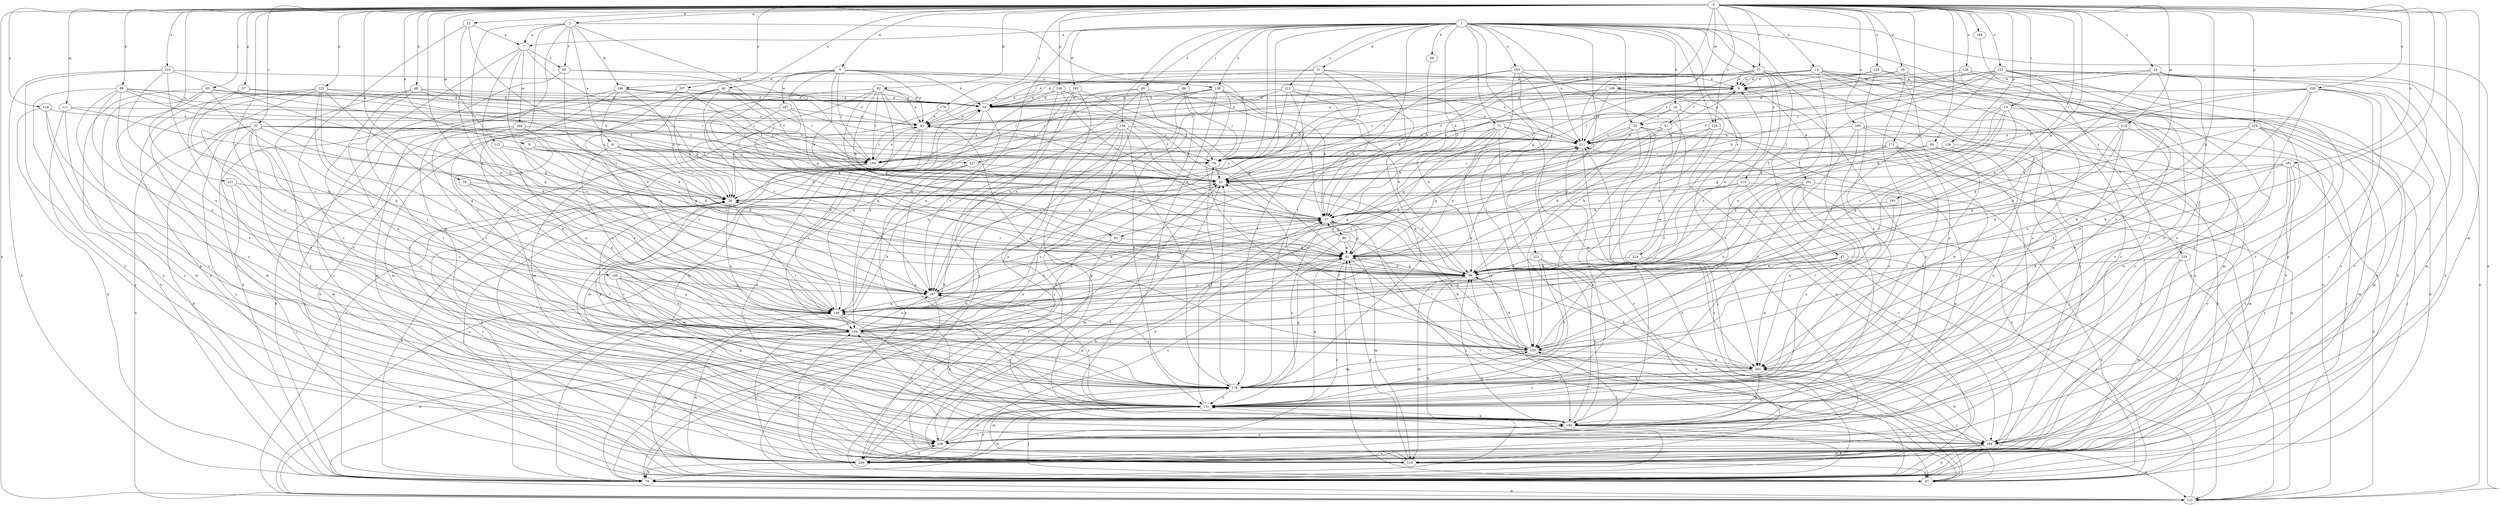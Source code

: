 strict digraph  {
0;
1;
2;
4;
6;
7;
8;
12;
14;
16;
17;
19;
22;
24;
25;
26;
30;
31;
34;
40;
41;
43;
47;
49;
50;
51;
52;
57;
58;
61;
64;
68;
69;
70;
71;
73;
78;
83;
84;
85;
86;
87;
88;
92;
96;
105;
108;
111;
112;
113;
114;
118;
121;
122;
123;
125;
126;
129;
130;
131;
136;
139;
140;
149;
156;
158;
160;
165;
167;
171;
176;
178;
181;
183;
184;
189;
193;
194;
195;
196;
197;
198;
201;
202;
204;
207;
210;
211;
212;
213;
216;
218;
219;
220;
224;
226;
227;
229;
0 -> 2  [label=a];
0 -> 4  [label=a];
0 -> 6  [label=a];
0 -> 12  [label=b];
0 -> 14  [label=b];
0 -> 19  [label=c];
0 -> 22  [label=c];
0 -> 24  [label=c];
0 -> 30  [label=d];
0 -> 40  [label=e];
0 -> 57  [label=g];
0 -> 58  [label=g];
0 -> 61  [label=g];
0 -> 64  [label=h];
0 -> 68  [label=h];
0 -> 71  [label=i];
0 -> 83  [label=j];
0 -> 88  [label=k];
0 -> 92  [label=k];
0 -> 96  [label=k];
0 -> 105  [label=l];
0 -> 108  [label=m];
0 -> 111  [label=m];
0 -> 112  [label=m];
0 -> 113  [label=m];
0 -> 114  [label=m];
0 -> 118  [label=n];
0 -> 121  [label=n];
0 -> 122  [label=n];
0 -> 123  [label=n];
0 -> 125  [label=o];
0 -> 126  [label=o];
0 -> 129  [label=o];
0 -> 136  [label=p];
0 -> 139  [label=p];
0 -> 149  [label=q];
0 -> 160  [label=s];
0 -> 165  [label=s];
0 -> 171  [label=t];
0 -> 178  [label=u];
0 -> 181  [label=u];
0 -> 189  [label=v];
0 -> 193  [label=v];
0 -> 194  [label=v];
0 -> 204  [label=x];
0 -> 207  [label=x];
0 -> 210  [label=x];
0 -> 211  [label=x];
0 -> 224  [label=z];
0 -> 226  [label=z];
1 -> 7  [label=a];
1 -> 16  [label=b];
1 -> 17  [label=b];
1 -> 25  [label=c];
1 -> 31  [label=d];
1 -> 47  [label=f];
1 -> 49  [label=f];
1 -> 61  [label=g];
1 -> 69  [label=h];
1 -> 70  [label=h];
1 -> 71  [label=i];
1 -> 73  [label=i];
1 -> 78  [label=i];
1 -> 84  [label=j];
1 -> 123  [label=n];
1 -> 130  [label=o];
1 -> 156  [label=r];
1 -> 167  [label=s];
1 -> 176  [label=t];
1 -> 183  [label=u];
1 -> 195  [label=w];
1 -> 211  [label=x];
1 -> 212  [label=y];
1 -> 213  [label=y];
1 -> 216  [label=y];
1 -> 218  [label=y];
1 -> 219  [label=y];
1 -> 226  [label=z];
2 -> 7  [label=a];
2 -> 41  [label=e];
2 -> 50  [label=f];
2 -> 78  [label=i];
2 -> 140  [label=p];
2 -> 149  [label=q];
2 -> 158  [label=r];
2 -> 176  [label=t];
2 -> 196  [label=w];
4 -> 17  [label=b];
4 -> 34  [label=d];
4 -> 43  [label=e];
4 -> 61  [label=g];
4 -> 85  [label=j];
4 -> 130  [label=o];
4 -> 158  [label=r];
4 -> 196  [label=w];
4 -> 197  [label=w];
4 -> 211  [label=x];
6 -> 17  [label=b];
6 -> 61  [label=g];
6 -> 149  [label=q];
6 -> 227  [label=z];
7 -> 50  [label=f];
7 -> 61  [label=g];
7 -> 131  [label=o];
7 -> 149  [label=q];
7 -> 167  [label=s];
7 -> 198  [label=w];
8 -> 34  [label=d];
8 -> 51  [label=f];
8 -> 201  [label=w];
8 -> 227  [label=z];
12 -> 7  [label=a];
12 -> 17  [label=b];
12 -> 149  [label=q];
12 -> 229  [label=z];
14 -> 8  [label=a];
14 -> 34  [label=d];
14 -> 43  [label=e];
14 -> 70  [label=h];
14 -> 78  [label=i];
14 -> 114  [label=m];
14 -> 140  [label=p];
14 -> 158  [label=r];
14 -> 184  [label=u];
14 -> 194  [label=v];
16 -> 25  [label=c];
16 -> 70  [label=h];
16 -> 85  [label=j];
16 -> 140  [label=p];
17 -> 61  [label=g];
17 -> 86  [label=j];
17 -> 87  [label=j];
17 -> 131  [label=o];
17 -> 167  [label=s];
19 -> 17  [label=b];
19 -> 25  [label=c];
19 -> 61  [label=g];
19 -> 70  [label=h];
19 -> 105  [label=l];
19 -> 114  [label=m];
19 -> 149  [label=q];
19 -> 167  [label=s];
22 -> 26  [label=c];
22 -> 52  [label=f];
22 -> 70  [label=h];
22 -> 114  [label=m];
22 -> 123  [label=n];
22 -> 131  [label=o];
22 -> 158  [label=r];
22 -> 167  [label=s];
22 -> 194  [label=v];
22 -> 211  [label=x];
22 -> 220  [label=y];
22 -> 229  [label=z];
24 -> 8  [label=a];
24 -> 96  [label=k];
24 -> 114  [label=m];
24 -> 131  [label=o];
24 -> 158  [label=r];
24 -> 194  [label=v];
24 -> 202  [label=w];
25 -> 26  [label=c];
25 -> 87  [label=j];
25 -> 96  [label=k];
25 -> 105  [label=l];
25 -> 123  [label=n];
25 -> 167  [label=s];
25 -> 176  [label=t];
25 -> 211  [label=x];
26 -> 17  [label=b];
26 -> 70  [label=h];
26 -> 87  [label=j];
26 -> 105  [label=l];
26 -> 176  [label=t];
26 -> 184  [label=u];
26 -> 220  [label=y];
30 -> 8  [label=a];
30 -> 52  [label=f];
30 -> 176  [label=t];
30 -> 229  [label=z];
31 -> 8  [label=a];
31 -> 17  [label=b];
31 -> 34  [label=d];
31 -> 43  [label=e];
31 -> 176  [label=t];
31 -> 184  [label=u];
34 -> 43  [label=e];
34 -> 78  [label=i];
34 -> 149  [label=q];
34 -> 167  [label=s];
40 -> 26  [label=c];
40 -> 34  [label=d];
40 -> 61  [label=g];
40 -> 96  [label=k];
40 -> 114  [label=m];
40 -> 149  [label=q];
40 -> 158  [label=r];
41 -> 26  [label=c];
41 -> 61  [label=g];
41 -> 78  [label=i];
41 -> 96  [label=k];
41 -> 158  [label=r];
41 -> 184  [label=u];
43 -> 8  [label=a];
43 -> 114  [label=m];
43 -> 123  [label=n];
43 -> 140  [label=p];
43 -> 158  [label=r];
43 -> 211  [label=x];
47 -> 87  [label=j];
47 -> 96  [label=k];
47 -> 123  [label=n];
47 -> 149  [label=q];
47 -> 194  [label=v];
47 -> 202  [label=w];
49 -> 17  [label=b];
49 -> 34  [label=d];
49 -> 87  [label=j];
49 -> 131  [label=o];
49 -> 149  [label=q];
49 -> 167  [label=s];
50 -> 8  [label=a];
50 -> 52  [label=f];
50 -> 87  [label=j];
50 -> 149  [label=q];
51 -> 8  [label=a];
51 -> 17  [label=b];
51 -> 61  [label=g];
51 -> 105  [label=l];
51 -> 211  [label=x];
52 -> 26  [label=c];
52 -> 96  [label=k];
52 -> 114  [label=m];
57 -> 26  [label=c];
57 -> 34  [label=d];
57 -> 131  [label=o];
57 -> 184  [label=u];
58 -> 26  [label=c];
58 -> 149  [label=q];
58 -> 167  [label=s];
58 -> 176  [label=t];
61 -> 96  [label=k];
61 -> 194  [label=v];
61 -> 220  [label=y];
64 -> 78  [label=i];
64 -> 96  [label=k];
64 -> 114  [label=m];
64 -> 131  [label=o];
64 -> 176  [label=t];
68 -> 34  [label=d];
68 -> 52  [label=f];
68 -> 78  [label=i];
68 -> 131  [label=o];
68 -> 176  [label=t];
68 -> 229  [label=z];
69 -> 17  [label=b];
70 -> 52  [label=f];
70 -> 96  [label=k];
70 -> 123  [label=n];
71 -> 8  [label=a];
71 -> 26  [label=c];
71 -> 52  [label=f];
71 -> 123  [label=n];
71 -> 140  [label=p];
71 -> 184  [label=u];
71 -> 211  [label=x];
71 -> 220  [label=y];
73 -> 17  [label=b];
73 -> 52  [label=f];
73 -> 140  [label=p];
73 -> 149  [label=q];
73 -> 184  [label=u];
73 -> 194  [label=v];
73 -> 202  [label=w];
73 -> 211  [label=x];
78 -> 52  [label=f];
83 -> 26  [label=c];
83 -> 34  [label=d];
83 -> 52  [label=f];
83 -> 70  [label=h];
83 -> 114  [label=m];
83 -> 149  [label=q];
83 -> 229  [label=z];
84 -> 34  [label=d];
84 -> 70  [label=h];
84 -> 78  [label=i];
84 -> 158  [label=r];
85 -> 61  [label=g];
85 -> 149  [label=q];
85 -> 229  [label=z];
86 -> 17  [label=b];
86 -> 61  [label=g];
86 -> 105  [label=l];
86 -> 114  [label=m];
86 -> 220  [label=y];
87 -> 61  [label=g];
87 -> 96  [label=k];
87 -> 149  [label=q];
87 -> 211  [label=x];
88 -> 34  [label=d];
88 -> 52  [label=f];
88 -> 61  [label=g];
88 -> 158  [label=r];
88 -> 176  [label=t];
88 -> 184  [label=u];
88 -> 220  [label=y];
88 -> 229  [label=z];
92 -> 17  [label=b];
92 -> 34  [label=d];
92 -> 43  [label=e];
92 -> 52  [label=f];
92 -> 61  [label=g];
92 -> 114  [label=m];
92 -> 158  [label=r];
92 -> 167  [label=s];
92 -> 194  [label=v];
96 -> 8  [label=a];
96 -> 26  [label=c];
96 -> 52  [label=f];
96 -> 61  [label=g];
96 -> 70  [label=h];
96 -> 114  [label=m];
96 -> 167  [label=s];
105 -> 17  [label=b];
105 -> 43  [label=e];
105 -> 96  [label=k];
105 -> 114  [label=m];
105 -> 176  [label=t];
105 -> 202  [label=w];
108 -> 34  [label=d];
108 -> 52  [label=f];
108 -> 140  [label=p];
108 -> 176  [label=t];
108 -> 211  [label=x];
111 -> 43  [label=e];
111 -> 96  [label=k];
111 -> 220  [label=y];
111 -> 229  [label=z];
112 -> 158  [label=r];
112 -> 167  [label=s];
112 -> 184  [label=u];
113 -> 96  [label=k];
113 -> 105  [label=l];
113 -> 149  [label=q];
113 -> 202  [label=w];
113 -> 211  [label=x];
114 -> 34  [label=d];
114 -> 52  [label=f];
114 -> 61  [label=g];
114 -> 87  [label=j];
118 -> 43  [label=e];
118 -> 70  [label=h];
118 -> 131  [label=o];
118 -> 140  [label=p];
121 -> 26  [label=c];
121 -> 87  [label=j];
121 -> 184  [label=u];
122 -> 34  [label=d];
122 -> 78  [label=i];
122 -> 105  [label=l];
122 -> 114  [label=m];
122 -> 131  [label=o];
122 -> 149  [label=q];
122 -> 184  [label=u];
122 -> 220  [label=y];
123 -> 149  [label=q];
123 -> 211  [label=x];
125 -> 8  [label=a];
125 -> 43  [label=e];
125 -> 52  [label=f];
125 -> 70  [label=h];
125 -> 96  [label=k];
125 -> 105  [label=l];
125 -> 123  [label=n];
125 -> 131  [label=o];
125 -> 140  [label=p];
125 -> 194  [label=v];
126 -> 8  [label=a];
126 -> 17  [label=b];
126 -> 70  [label=h];
126 -> 131  [label=o];
126 -> 140  [label=p];
129 -> 8  [label=a];
129 -> 26  [label=c];
129 -> 70  [label=h];
129 -> 78  [label=i];
129 -> 131  [label=o];
129 -> 176  [label=t];
130 -> 17  [label=b];
130 -> 34  [label=d];
130 -> 96  [label=k];
130 -> 105  [label=l];
130 -> 123  [label=n];
130 -> 140  [label=p];
130 -> 158  [label=r];
130 -> 167  [label=s];
131 -> 61  [label=g];
131 -> 70  [label=h];
131 -> 78  [label=i];
131 -> 87  [label=j];
131 -> 105  [label=l];
131 -> 140  [label=p];
131 -> 167  [label=s];
136 -> 17  [label=b];
136 -> 34  [label=d];
136 -> 96  [label=k];
136 -> 176  [label=t];
136 -> 211  [label=x];
136 -> 220  [label=y];
139 -> 52  [label=f];
139 -> 158  [label=r];
139 -> 202  [label=w];
139 -> 220  [label=y];
140 -> 70  [label=h];
140 -> 149  [label=q];
140 -> 184  [label=u];
140 -> 194  [label=v];
140 -> 211  [label=x];
140 -> 229  [label=z];
149 -> 17  [label=b];
149 -> 34  [label=d];
149 -> 52  [label=f];
149 -> 61  [label=g];
149 -> 131  [label=o];
149 -> 140  [label=p];
149 -> 184  [label=u];
156 -> 26  [label=c];
156 -> 52  [label=f];
156 -> 70  [label=h];
156 -> 140  [label=p];
156 -> 149  [label=q];
156 -> 176  [label=t];
156 -> 211  [label=x];
156 -> 220  [label=y];
158 -> 43  [label=e];
158 -> 70  [label=h];
158 -> 140  [label=p];
160 -> 140  [label=p];
160 -> 149  [label=q];
160 -> 167  [label=s];
160 -> 184  [label=u];
160 -> 202  [label=w];
165 -> 70  [label=h];
165 -> 87  [label=j];
165 -> 131  [label=o];
165 -> 176  [label=t];
165 -> 211  [label=x];
165 -> 229  [label=z];
167 -> 17  [label=b];
167 -> 87  [label=j];
167 -> 149  [label=q];
171 -> 52  [label=f];
171 -> 96  [label=k];
171 -> 131  [label=o];
171 -> 158  [label=r];
171 -> 176  [label=t];
171 -> 220  [label=y];
171 -> 229  [label=z];
176 -> 26  [label=c];
176 -> 52  [label=f];
176 -> 61  [label=g];
176 -> 114  [label=m];
176 -> 131  [label=o];
176 -> 149  [label=q];
176 -> 167  [label=s];
178 -> 26  [label=c];
178 -> 43  [label=e];
178 -> 52  [label=f];
181 -> 52  [label=f];
181 -> 61  [label=g];
181 -> 96  [label=k];
181 -> 123  [label=n];
181 -> 194  [label=v];
181 -> 202  [label=w];
181 -> 220  [label=y];
183 -> 8  [label=a];
183 -> 26  [label=c];
183 -> 52  [label=f];
183 -> 105  [label=l];
183 -> 149  [label=q];
183 -> 184  [label=u];
183 -> 202  [label=w];
184 -> 87  [label=j];
184 -> 105  [label=l];
184 -> 131  [label=o];
184 -> 167  [label=s];
184 -> 176  [label=t];
184 -> 211  [label=x];
184 -> 220  [label=y];
189 -> 131  [label=o];
193 -> 17  [label=b];
193 -> 105  [label=l];
194 -> 70  [label=h];
194 -> 114  [label=m];
194 -> 123  [label=n];
194 -> 131  [label=o];
194 -> 202  [label=w];
194 -> 220  [label=y];
195 -> 34  [label=d];
195 -> 61  [label=g];
195 -> 70  [label=h];
195 -> 140  [label=p];
195 -> 184  [label=u];
196 -> 26  [label=c];
196 -> 34  [label=d];
196 -> 52  [label=f];
196 -> 96  [label=k];
196 -> 114  [label=m];
196 -> 184  [label=u];
197 -> 26  [label=c];
197 -> 43  [label=e];
197 -> 70  [label=h];
197 -> 78  [label=i];
197 -> 96  [label=k];
198 -> 70  [label=h];
198 -> 87  [label=j];
198 -> 96  [label=k];
198 -> 105  [label=l];
198 -> 167  [label=s];
198 -> 211  [label=x];
201 -> 26  [label=c];
201 -> 105  [label=l];
201 -> 131  [label=o];
201 -> 140  [label=p];
201 -> 184  [label=u];
201 -> 202  [label=w];
202 -> 17  [label=b];
202 -> 52  [label=f];
202 -> 87  [label=j];
202 -> 96  [label=k];
202 -> 131  [label=o];
202 -> 140  [label=p];
202 -> 176  [label=t];
204 -> 34  [label=d];
204 -> 52  [label=f];
204 -> 61  [label=g];
204 -> 140  [label=p];
204 -> 176  [label=t];
204 -> 194  [label=v];
204 -> 202  [label=w];
204 -> 229  [label=z];
207 -> 34  [label=d];
207 -> 43  [label=e];
207 -> 52  [label=f];
207 -> 70  [label=h];
207 -> 167  [label=s];
210 -> 8  [label=a];
210 -> 70  [label=h];
210 -> 96  [label=k];
210 -> 149  [label=q];
210 -> 184  [label=u];
210 -> 220  [label=y];
211 -> 43  [label=e];
211 -> 61  [label=g];
211 -> 70  [label=h];
211 -> 78  [label=i];
212 -> 17  [label=b];
212 -> 34  [label=d];
212 -> 43  [label=e];
212 -> 52  [label=f];
212 -> 78  [label=i];
212 -> 96  [label=k];
212 -> 176  [label=t];
213 -> 70  [label=h];
213 -> 96  [label=k];
213 -> 105  [label=l];
213 -> 140  [label=p];
213 -> 176  [label=t];
216 -> 17  [label=b];
216 -> 26  [label=c];
216 -> 87  [label=j];
216 -> 194  [label=v];
216 -> 220  [label=y];
218 -> 96  [label=k];
218 -> 114  [label=m];
218 -> 123  [label=n];
218 -> 220  [label=y];
219 -> 96  [label=k];
219 -> 220  [label=y];
220 -> 8  [label=a];
220 -> 17  [label=b];
220 -> 26  [label=c];
220 -> 70  [label=h];
220 -> 131  [label=o];
220 -> 184  [label=u];
220 -> 211  [label=x];
220 -> 229  [label=z];
224 -> 61  [label=g];
224 -> 87  [label=j];
224 -> 114  [label=m];
224 -> 131  [label=o];
224 -> 140  [label=p];
224 -> 184  [label=u];
224 -> 211  [label=x];
226 -> 87  [label=j];
226 -> 96  [label=k];
226 -> 131  [label=o];
226 -> 167  [label=s];
226 -> 211  [label=x];
227 -> 52  [label=f];
227 -> 123  [label=n];
227 -> 131  [label=o];
227 -> 220  [label=y];
229 -> 17  [label=b];
229 -> 105  [label=l];
229 -> 131  [label=o];
229 -> 140  [label=p];
229 -> 176  [label=t];
229 -> 220  [label=y];
}
